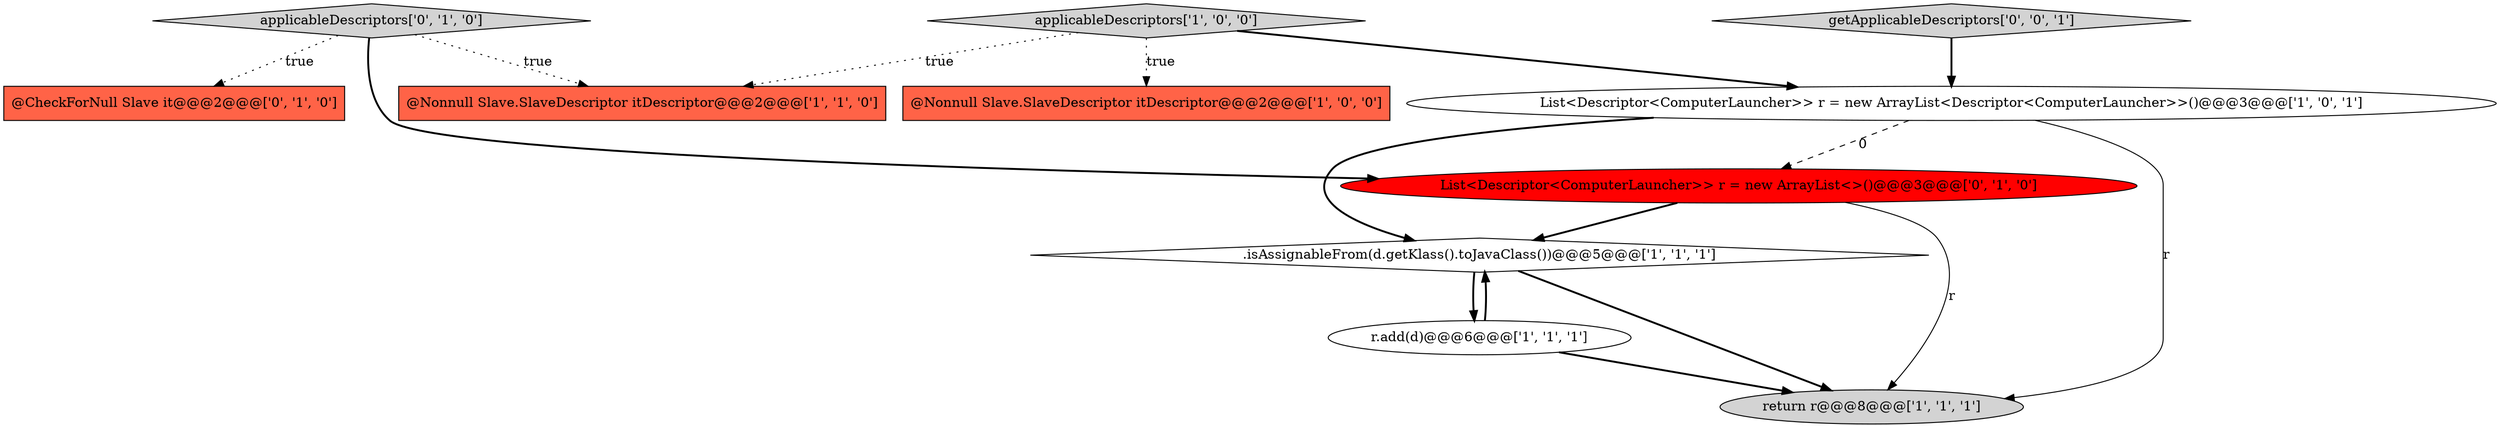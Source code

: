 digraph {
7 [style = filled, label = "@CheckForNull Slave it@@@2@@@['0', '1', '0']", fillcolor = tomato, shape = box image = "AAA0AAABBB2BBB"];
1 [style = filled, label = "@Nonnull Slave.SlaveDescriptor itDescriptor@@@2@@@['1', '0', '0']", fillcolor = tomato, shape = box image = "AAA0AAABBB1BBB"];
2 [style = filled, label = "return r@@@8@@@['1', '1', '1']", fillcolor = lightgray, shape = ellipse image = "AAA0AAABBB1BBB"];
0 [style = filled, label = "r.add(d)@@@6@@@['1', '1', '1']", fillcolor = white, shape = ellipse image = "AAA0AAABBB1BBB"];
6 [style = filled, label = ".isAssignableFrom(d.getKlass().toJavaClass())@@@5@@@['1', '1', '1']", fillcolor = white, shape = diamond image = "AAA0AAABBB1BBB"];
8 [style = filled, label = "List<Descriptor<ComputerLauncher>> r = new ArrayList<>()@@@3@@@['0', '1', '0']", fillcolor = red, shape = ellipse image = "AAA1AAABBB2BBB"];
9 [style = filled, label = "applicableDescriptors['0', '1', '0']", fillcolor = lightgray, shape = diamond image = "AAA0AAABBB2BBB"];
4 [style = filled, label = "applicableDescriptors['1', '0', '0']", fillcolor = lightgray, shape = diamond image = "AAA0AAABBB1BBB"];
10 [style = filled, label = "getApplicableDescriptors['0', '0', '1']", fillcolor = lightgray, shape = diamond image = "AAA0AAABBB3BBB"];
5 [style = filled, label = "@Nonnull Slave.SlaveDescriptor itDescriptor@@@2@@@['1', '1', '0']", fillcolor = tomato, shape = box image = "AAA0AAABBB1BBB"];
3 [style = filled, label = "List<Descriptor<ComputerLauncher>> r = new ArrayList<Descriptor<ComputerLauncher>>()@@@3@@@['1', '0', '1']", fillcolor = white, shape = ellipse image = "AAA0AAABBB1BBB"];
3->2 [style = solid, label="r"];
3->8 [style = dashed, label="0"];
4->5 [style = dotted, label="true"];
4->3 [style = bold, label=""];
3->6 [style = bold, label=""];
10->3 [style = bold, label=""];
8->6 [style = bold, label=""];
6->0 [style = bold, label=""];
9->7 [style = dotted, label="true"];
9->8 [style = bold, label=""];
8->2 [style = solid, label="r"];
0->6 [style = bold, label=""];
4->1 [style = dotted, label="true"];
0->2 [style = bold, label=""];
6->2 [style = bold, label=""];
9->5 [style = dotted, label="true"];
}
